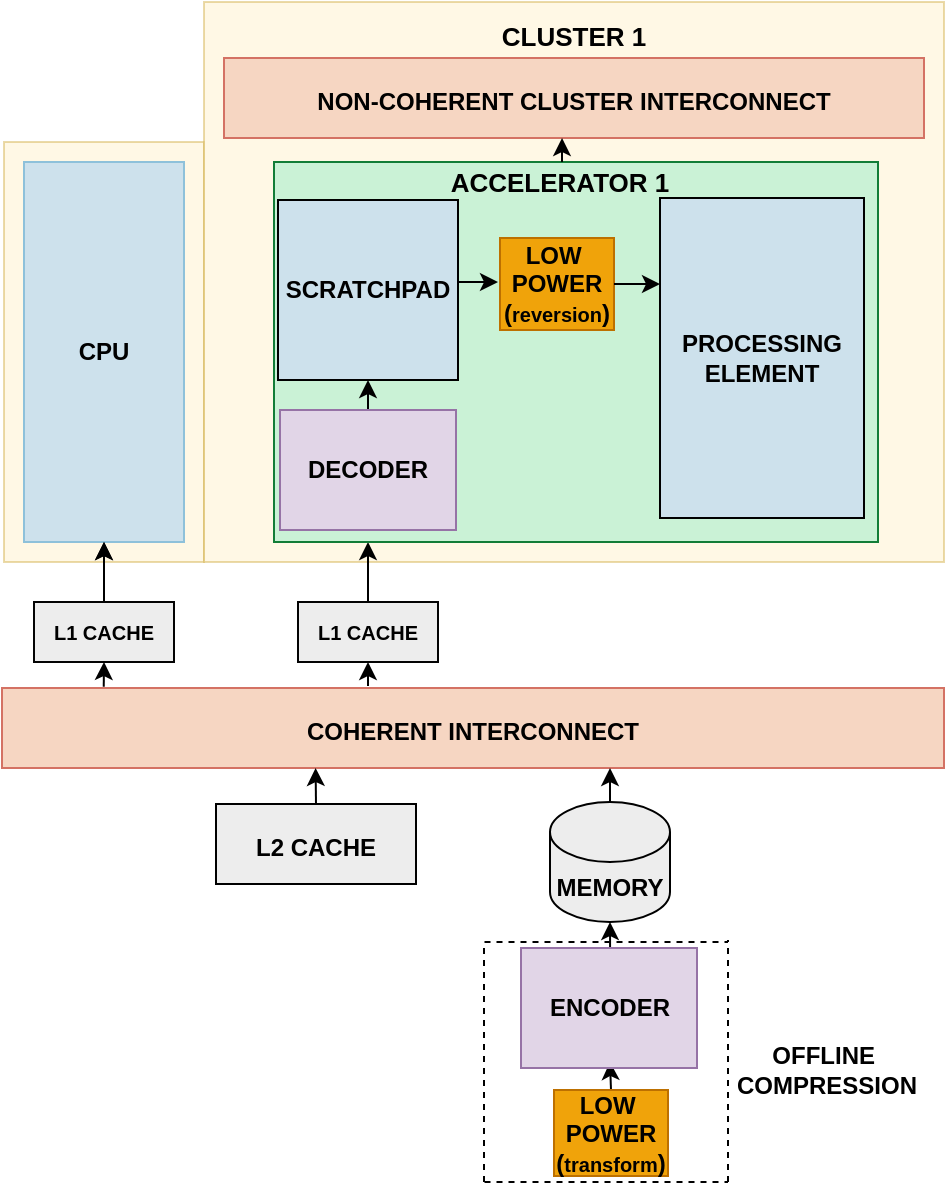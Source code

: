 <mxfile version="28.0.4">
  <diagram name="Page-1" id="mSCrcHiy_M-U9cj9anIV">
    <mxGraphModel dx="200" dy="115" grid="1" gridSize="10" guides="1" tooltips="1" connect="1" arrows="1" fold="1" page="1" pageScale="1" pageWidth="850" pageHeight="1100" math="0" shadow="0">
      <root>
        <mxCell id="0" />
        <mxCell id="1" parent="0" />
        <mxCell id="SvVKt492CZ6028g6mfod-25" value="" style="rounded=0;whiteSpace=wrap;html=1;fontSize=12;opacity=50;fillColor=#fff2cc;strokeColor=#d6b656;" parent="1" vertex="1">
          <mxGeometry x="198" y="560" width="100" height="210" as="geometry" />
        </mxCell>
        <mxCell id="SvVKt492CZ6028g6mfod-26" value="" style="rounded=0;whiteSpace=wrap;html=1;fontSize=12;opacity=50;fillColor=#fff2cc;strokeColor=#d6b656;" parent="1" vertex="1">
          <mxGeometry x="298" y="490" width="370" height="280" as="geometry" />
        </mxCell>
        <mxCell id="SvVKt492CZ6028g6mfod-27" value="&lt;font&gt;&lt;b style=&quot;&quot;&gt;CPU&lt;/b&gt;&lt;/font&gt;" style="whiteSpace=wrap;html=1;fillColor=#CDE1EC;strokeColor=#8EC1DA;" parent="1" vertex="1">
          <mxGeometry x="208" y="570" width="80" height="190" as="geometry" />
        </mxCell>
        <mxCell id="oAFXOOsrHctN6-qofTql-5" value="" style="edgeStyle=orthogonalEdgeStyle;rounded=0;orthogonalLoop=1;jettySize=auto;html=1;" edge="1" parent="1" source="SvVKt492CZ6028g6mfod-32" target="SvVKt492CZ6028g6mfod-27">
          <mxGeometry relative="1" as="geometry" />
        </mxCell>
        <mxCell id="oAFXOOsrHctN6-qofTql-6" value="" style="edgeStyle=orthogonalEdgeStyle;rounded=0;orthogonalLoop=1;jettySize=auto;html=1;" edge="1" parent="1" source="SvVKt492CZ6028g6mfod-32" target="SvVKt492CZ6028g6mfod-27">
          <mxGeometry relative="1" as="geometry" />
        </mxCell>
        <mxCell id="SvVKt492CZ6028g6mfod-32" value="&lt;p style=&quot;line-height: 460%; font-size: 10px;&quot;&gt;&lt;span style=&quot;font-size: 10px;&quot;&gt;&lt;b&gt;L1 CACHE&lt;/b&gt;&lt;/span&gt;&lt;/p&gt;" style="rounded=0;whiteSpace=wrap;html=1;fillColor=light-dark(#ededed, #1f2f1e);strokeColor=light-dark(#030303, #446e2c);fontSize=10;" parent="1" vertex="1">
          <mxGeometry x="213" y="790" width="70" height="30" as="geometry" />
        </mxCell>
        <mxCell id="SvVKt492CZ6028g6mfod-33" value="&lt;b style=&quot;&quot;&gt;&lt;font style=&quot;font-size: 12px;&quot;&gt;NON-COHERENT CLUSTER INTERCONNECT&lt;/font&gt;&lt;/b&gt;" style="rounded=0;whiteSpace=wrap;html=1;fillColor=#f6d6c2;strokeColor=#d47264;fontSize=15;" parent="1" vertex="1">
          <mxGeometry x="308" y="518" width="350" height="40" as="geometry" />
        </mxCell>
        <mxCell id="SvVKt492CZ6028g6mfod-35" value="&lt;b&gt;&lt;font style=&quot;font-size: 13px;&quot;&gt;CLUSTER 1&lt;/font&gt;&lt;/b&gt;" style="text;html=1;strokeColor=none;fillColor=none;align=center;verticalAlign=middle;whiteSpace=wrap;rounded=0;fontSize=15;opacity=50;" parent="1" vertex="1">
          <mxGeometry x="438.25" y="491" width="89.5" height="30" as="geometry" />
        </mxCell>
        <mxCell id="SvVKt492CZ6028g6mfod-81" value="&lt;font style=&quot;font-size: 12px;&quot;&gt;&lt;b style=&quot;&quot;&gt;L2 CACHE&lt;/b&gt;&lt;/font&gt;" style="rounded=0;whiteSpace=wrap;html=1;fontSize=15;fillColor=#EDEDED;" parent="1" vertex="1">
          <mxGeometry x="304" y="891" width="100" height="40" as="geometry" />
        </mxCell>
        <mxCell id="SvVKt492CZ6028g6mfod-82" value="&lt;font style=&quot;font-size: 12px;&quot;&gt;&lt;b style=&quot;&quot;&gt;COHERENT INTERCONNECT&lt;/b&gt;&lt;/font&gt;" style="rounded=0;whiteSpace=wrap;html=1;fillColor=#F6D6C2;strokeColor=#D47264;fontSize=15;" parent="1" vertex="1">
          <mxGeometry x="197" y="833" width="471" height="40" as="geometry" />
        </mxCell>
        <mxCell id="SvVKt492CZ6028g6mfod-109" value="&lt;b&gt;OFFLINE&amp;nbsp;&lt;/b&gt;&lt;div&gt;&lt;b&gt;COMPRESSION&lt;/b&gt;&lt;/div&gt;" style="text;html=1;align=center;verticalAlign=middle;resizable=0;points=[];autosize=1;strokeColor=none;fillColor=none;" parent="1" vertex="1">
          <mxGeometry x="554" y="1004" width="110" height="40" as="geometry" />
        </mxCell>
        <mxCell id="SvVKt492CZ6028g6mfod-125" value="&lt;b&gt;&lt;font&gt;MEMORY&lt;/font&gt;&lt;/b&gt;" style="shape=cylinder3;whiteSpace=wrap;html=1;boundedLbl=1;backgroundOutline=1;size=15;fillColor=light-dark(#ededed, #ededed);" parent="1" vertex="1">
          <mxGeometry x="471" y="890" width="60" height="60" as="geometry" />
        </mxCell>
        <mxCell id="SvVKt492CZ6028g6mfod-126" style="edgeStyle=orthogonalEdgeStyle;rounded=0;orthogonalLoop=1;jettySize=auto;html=1;" parent="1" edge="1">
          <mxGeometry relative="1" as="geometry">
            <mxPoint x="501" y="873" as="targetPoint" />
            <mxPoint x="501" y="890" as="sourcePoint" />
          </mxGeometry>
        </mxCell>
        <mxCell id="fLmIZQSv84yg8my2Koo1-16" value="" style="edgeStyle=orthogonalEdgeStyle;rounded=0;orthogonalLoop=1;jettySize=auto;html=1;" parent="1" source="fLmIZQSv84yg8my2Koo1-15" edge="1">
          <mxGeometry relative="1" as="geometry">
            <mxPoint x="380" y="760" as="targetPoint" />
          </mxGeometry>
        </mxCell>
        <mxCell id="fLmIZQSv84yg8my2Koo1-15" value="&lt;p style=&quot;line-height: 460%; font-size: 10px;&quot;&gt;&lt;span style=&quot;font-size: 10px;&quot;&gt;&lt;b&gt;L1 CACHE&lt;/b&gt;&lt;/span&gt;&lt;/p&gt;" style="rounded=0;whiteSpace=wrap;html=1;fillColor=light-dark(#ededed, #1f2f1e);strokeColor=light-dark(#030303, #446e2c);fontSize=10;" parent="1" vertex="1">
          <mxGeometry x="345" y="790" width="70" height="30" as="geometry" />
        </mxCell>
        <mxCell id="fLmIZQSv84yg8my2Koo1-19" style="edgeStyle=orthogonalEdgeStyle;rounded=0;orthogonalLoop=1;jettySize=auto;html=1;exitX=0.108;exitY=-0.015;exitDx=0;exitDy=0;exitPerimeter=0;" parent="1" edge="1">
          <mxGeometry relative="1" as="geometry">
            <mxPoint x="248" y="820" as="targetPoint" />
            <mxPoint x="247.868" y="832.4" as="sourcePoint" />
          </mxGeometry>
        </mxCell>
        <mxCell id="fLmIZQSv84yg8my2Koo1-20" style="edgeStyle=orthogonalEdgeStyle;rounded=0;orthogonalLoop=1;jettySize=auto;html=1;exitX=0.108;exitY=-0.015;exitDx=0;exitDy=0;exitPerimeter=0;" parent="1" edge="1">
          <mxGeometry relative="1" as="geometry">
            <mxPoint x="380" y="820" as="targetPoint" />
            <mxPoint x="380" y="832" as="sourcePoint" />
            <Array as="points">
              <mxPoint x="380" y="830" />
              <mxPoint x="380" y="830" />
            </Array>
          </mxGeometry>
        </mxCell>
        <mxCell id="fLmIZQSv84yg8my2Koo1-22" style="edgeStyle=orthogonalEdgeStyle;rounded=0;orthogonalLoop=1;jettySize=auto;html=1;exitX=0.5;exitY=0;exitDx=0;exitDy=0;" parent="1" source="SvVKt492CZ6028g6mfod-81" edge="1">
          <mxGeometry relative="1" as="geometry">
            <mxPoint x="353.8" y="873" as="targetPoint" />
            <mxPoint x="354" y="920" as="sourcePoint" />
          </mxGeometry>
        </mxCell>
        <mxCell id="fLmIZQSv84yg8my2Koo1-27" style="edgeStyle=orthogonalEdgeStyle;rounded=0;orthogonalLoop=1;jettySize=auto;html=1;exitX=0.5;exitY=0;exitDx=0;exitDy=0;" parent="1" source="fLmIZQSv84yg8my2Koo1-25" edge="1">
          <mxGeometry relative="1" as="geometry">
            <mxPoint x="501" y="1020" as="targetPoint" />
          </mxGeometry>
        </mxCell>
        <mxCell id="fLmIZQSv84yg8my2Koo1-25" value="&lt;b&gt;&amp;nbsp; LOW&amp;nbsp; &amp;nbsp; &amp;nbsp;POWER&amp;nbsp; &amp;nbsp;(&lt;span style=&quot;font-size: 10px;&quot;&gt;transform&lt;/span&gt;)&amp;nbsp;&lt;/b&gt;" style="rounded=0;whiteSpace=wrap;html=1;fillColor=#f0a30a;align=center;fontColor=#000000;strokeColor=#BD7000;" parent="1" vertex="1">
          <mxGeometry x="473" y="1034" width="57" height="43" as="geometry" />
        </mxCell>
        <mxCell id="fLmIZQSv84yg8my2Koo1-26" style="edgeStyle=orthogonalEdgeStyle;rounded=0;orthogonalLoop=1;jettySize=auto;html=1;exitX=0.506;exitY=0;exitDx=0;exitDy=0;entryX=0.5;entryY=1;entryDx=0;entryDy=0;entryPerimeter=0;exitPerimeter=0;" parent="1" source="fLmIZQSv84yg8my2Koo1-39" target="SvVKt492CZ6028g6mfod-125" edge="1">
          <mxGeometry relative="1" as="geometry">
            <mxPoint x="501" y="960" as="sourcePoint" />
          </mxGeometry>
        </mxCell>
        <mxCell id="fLmIZQSv84yg8my2Koo1-39" value="&lt;b&gt;ENCODER&lt;/b&gt;" style="whiteSpace=wrap;html=1;fillColor=#e1d5e7;strokeColor=#9673a6;" parent="1" vertex="1">
          <mxGeometry x="456.5" y="963" width="88" height="60" as="geometry" />
        </mxCell>
        <mxCell id="fLmIZQSv84yg8my2Koo1-40" value="" style="endArrow=none;dashed=1;html=1;rounded=0;" parent="1" edge="1">
          <mxGeometry width="50" height="50" relative="1" as="geometry">
            <mxPoint x="438.25" y="960" as="sourcePoint" />
            <mxPoint x="560" y="960" as="targetPoint" />
          </mxGeometry>
        </mxCell>
        <mxCell id="fLmIZQSv84yg8my2Koo1-41" value="" style="endArrow=none;dashed=1;html=1;rounded=0;" parent="1" edge="1">
          <mxGeometry width="50" height="50" relative="1" as="geometry">
            <mxPoint x="438" y="1080" as="sourcePoint" />
            <mxPoint x="438" y="960" as="targetPoint" />
          </mxGeometry>
        </mxCell>
        <mxCell id="fLmIZQSv84yg8my2Koo1-42" value="" style="endArrow=none;dashed=1;html=1;rounded=0;" parent="1" edge="1">
          <mxGeometry width="50" height="50" relative="1" as="geometry">
            <mxPoint x="438.25" y="1080" as="sourcePoint" />
            <mxPoint x="560" y="1080" as="targetPoint" />
          </mxGeometry>
        </mxCell>
        <mxCell id="fLmIZQSv84yg8my2Koo1-43" value="" style="endArrow=none;dashed=1;html=1;rounded=0;" parent="1" edge="1">
          <mxGeometry width="50" height="50" relative="1" as="geometry">
            <mxPoint x="560" y="1080" as="sourcePoint" />
            <mxPoint x="560" y="959" as="targetPoint" />
          </mxGeometry>
        </mxCell>
        <mxCell id="fLmIZQSv84yg8my2Koo1-3" value="" style="whiteSpace=wrap;html=1;strokeColor=light-dark(#127d37, #ededed);fillColor=light-dark(#caf2d6, #ededed);" parent="1" vertex="1">
          <mxGeometry x="333" y="570" width="302" height="190" as="geometry" />
        </mxCell>
        <mxCell id="fLmIZQSv84yg8my2Koo1-11" style="edgeStyle=orthogonalEdgeStyle;rounded=0;orthogonalLoop=1;jettySize=auto;html=1;" parent="1" edge="1">
          <mxGeometry relative="1" as="geometry">
            <mxPoint x="425" y="630" as="sourcePoint" />
            <mxPoint x="445" y="630" as="targetPoint" />
            <Array as="points">
              <mxPoint x="425" y="630" />
              <mxPoint x="451" y="630" />
            </Array>
          </mxGeometry>
        </mxCell>
        <mxCell id="fLmIZQSv84yg8my2Koo1-4" value="&lt;b&gt;SCRATCHPAD&lt;/b&gt;" style="whiteSpace=wrap;html=1;aspect=fixed;fillColor=light-dark(#cde1ec, #ededed);" parent="1" vertex="1">
          <mxGeometry x="335" y="589" width="90" height="90" as="geometry" />
        </mxCell>
        <mxCell id="fLmIZQSv84yg8my2Koo1-9" style="edgeStyle=orthogonalEdgeStyle;rounded=0;orthogonalLoop=1;jettySize=auto;html=1;exitX=0.5;exitY=0;exitDx=0;exitDy=0;entryX=0.5;entryY=1;entryDx=0;entryDy=0;" parent="1" source="fLmIZQSv84yg8my2Koo1-5" target="fLmIZQSv84yg8my2Koo1-4" edge="1">
          <mxGeometry relative="1" as="geometry" />
        </mxCell>
        <mxCell id="fLmIZQSv84yg8my2Koo1-5" value="&lt;b&gt;DECODER&lt;/b&gt;" style="whiteSpace=wrap;html=1;fillColor=#e1d5e7;strokeColor=#9673a6;" parent="1" vertex="1">
          <mxGeometry x="336" y="694" width="88" height="60" as="geometry" />
        </mxCell>
        <mxCell id="fLmIZQSv84yg8my2Koo1-6" value="&lt;b&gt;&amp;nbsp; LOW&amp;nbsp; &amp;nbsp; &amp;nbsp;POWER&amp;nbsp; &amp;nbsp;(&lt;font style=&quot;font-size: 10px;&quot;&gt;reversion&lt;/font&gt;)&amp;nbsp;&lt;/b&gt;" style="rounded=0;whiteSpace=wrap;html=1;fillColor=#f0a30a;align=center;fontColor=#000000;strokeColor=#BD7000;" parent="1" vertex="1">
          <mxGeometry x="446" y="608" width="57" height="46" as="geometry" />
        </mxCell>
        <mxCell id="fLmIZQSv84yg8my2Koo1-7" value="&lt;b&gt;PROCESSING ELEMENT&lt;/b&gt;" style="whiteSpace=wrap;html=1;fillColor=light-dark(#cde1ec, #ededed);" parent="1" vertex="1">
          <mxGeometry x="526" y="588" width="102" height="160" as="geometry" />
        </mxCell>
        <mxCell id="fLmIZQSv84yg8my2Koo1-8" value="&lt;b&gt;&lt;font style=&quot;font-size: 13px;&quot;&gt;ACCELERATOR 1&lt;/font&gt;&lt;/b&gt;" style="text;html=1;strokeColor=none;fillColor=none;align=center;verticalAlign=middle;whiteSpace=wrap;rounded=0;fontSize=15;" parent="1" vertex="1">
          <mxGeometry x="411" y="564" width="130" height="30" as="geometry" />
        </mxCell>
        <mxCell id="fLmIZQSv84yg8my2Koo1-23" style="edgeStyle=orthogonalEdgeStyle;rounded=0;orthogonalLoop=1;jettySize=auto;html=1;exitX=0.108;exitY=-0.015;exitDx=0;exitDy=0;exitPerimeter=0;" parent="1" edge="1">
          <mxGeometry relative="1" as="geometry">
            <mxPoint x="477.01" y="558" as="targetPoint" />
            <mxPoint x="477.01" y="570" as="sourcePoint" />
            <Array as="points">
              <mxPoint x="477.01" y="568" />
              <mxPoint x="477.01" y="568" />
            </Array>
          </mxGeometry>
        </mxCell>
        <mxCell id="fLmIZQSv84yg8my2Koo1-45" style="edgeStyle=orthogonalEdgeStyle;rounded=0;orthogonalLoop=1;jettySize=auto;html=1;exitX=1;exitY=0.5;exitDx=0;exitDy=0;entryX=0;entryY=0.271;entryDx=0;entryDy=0;entryPerimeter=0;" parent="1" source="fLmIZQSv84yg8my2Koo1-6" target="fLmIZQSv84yg8my2Koo1-7" edge="1">
          <mxGeometry relative="1" as="geometry" />
        </mxCell>
      </root>
    </mxGraphModel>
  </diagram>
</mxfile>
